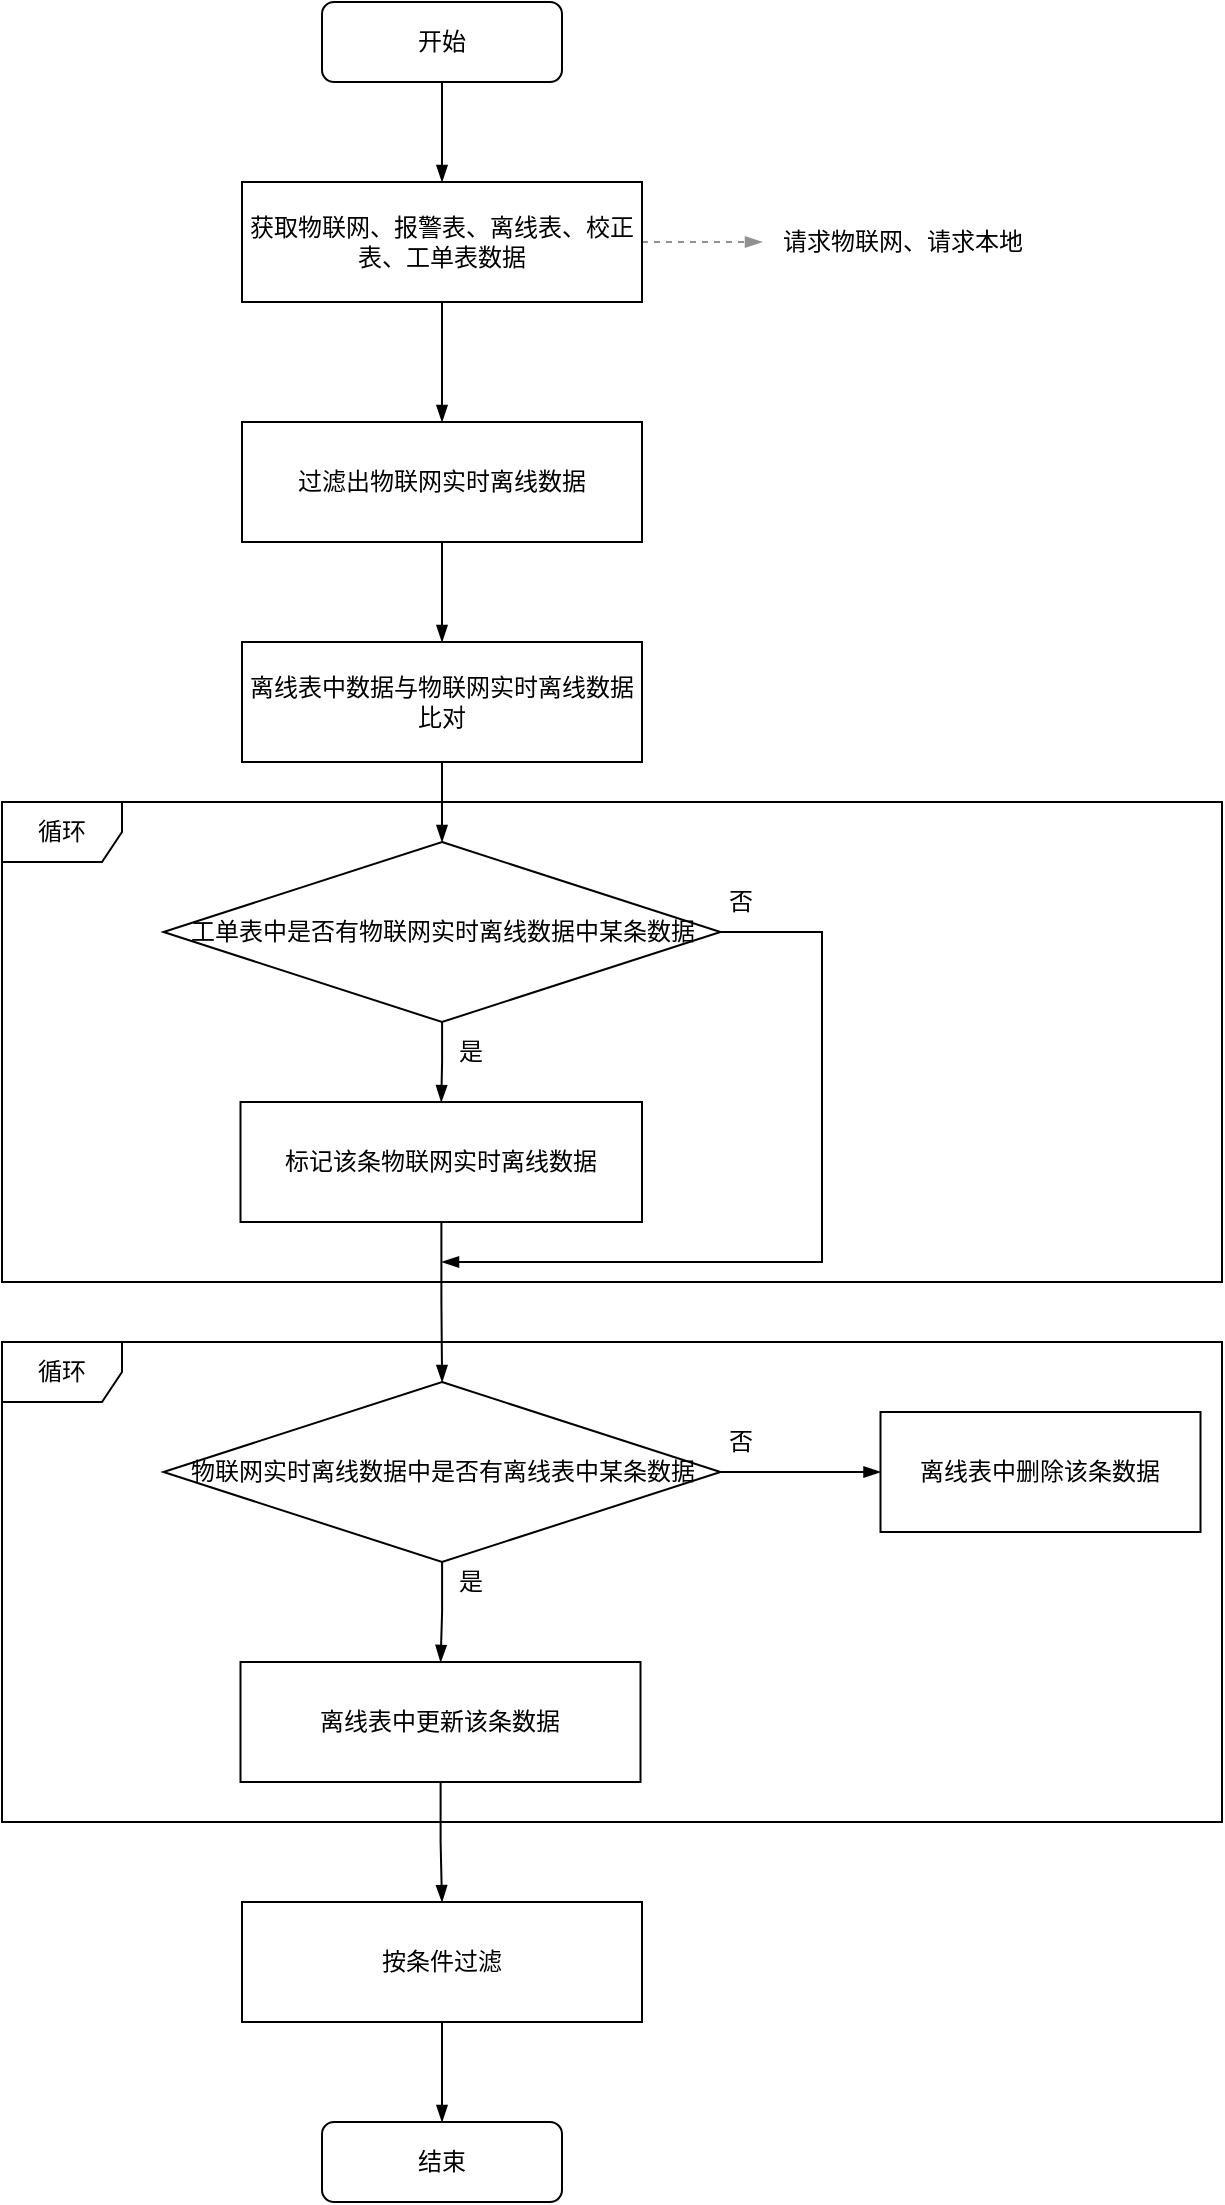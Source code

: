 <mxfile version="14.5.1" type="github">
  <diagram id="C5RBs43oDa-KdzZeNtuy" name="Page-1">
    <mxGraphModel dx="1422" dy="794" grid="1" gridSize="10" guides="1" tooltips="1" connect="1" arrows="1" fold="1" page="1" pageScale="1" pageWidth="827" pageHeight="1169" math="0" shadow="0">
      <root>
        <mxCell id="WIyWlLk6GJQsqaUBKTNV-0" />
        <mxCell id="WIyWlLk6GJQsqaUBKTNV-1" parent="WIyWlLk6GJQsqaUBKTNV-0" />
        <mxCell id="7LXVoBhubQ4y2hg5oTo8-12" style="edgeStyle=orthogonalEdgeStyle;rounded=0;orthogonalLoop=1;jettySize=auto;html=1;endArrow=blockThin;endFill=1;" edge="1" parent="WIyWlLk6GJQsqaUBKTNV-1" source="WIyWlLk6GJQsqaUBKTNV-3" target="7LXVoBhubQ4y2hg5oTo8-3">
          <mxGeometry relative="1" as="geometry" />
        </mxCell>
        <mxCell id="WIyWlLk6GJQsqaUBKTNV-3" value="开始" style="rounded=1;whiteSpace=wrap;html=1;fontSize=12;glass=0;strokeWidth=1;shadow=0;" parent="WIyWlLk6GJQsqaUBKTNV-1" vertex="1">
          <mxGeometry x="360" y="60" width="120" height="40" as="geometry" />
        </mxCell>
        <mxCell id="7LXVoBhubQ4y2hg5oTo8-13" style="edgeStyle=orthogonalEdgeStyle;rounded=0;orthogonalLoop=1;jettySize=auto;html=1;entryX=0.5;entryY=0;entryDx=0;entryDy=0;endArrow=blockThin;endFill=1;" edge="1" parent="WIyWlLk6GJQsqaUBKTNV-1" source="7LXVoBhubQ4y2hg5oTo8-3" target="7LXVoBhubQ4y2hg5oTo8-8">
          <mxGeometry relative="1" as="geometry" />
        </mxCell>
        <mxCell id="7LXVoBhubQ4y2hg5oTo8-39" style="edgeStyle=orthogonalEdgeStyle;rounded=0;orthogonalLoop=1;jettySize=auto;html=1;endArrow=blockThin;endFill=1;dashed=1;strokeColor=#919191;" edge="1" parent="WIyWlLk6GJQsqaUBKTNV-1" source="7LXVoBhubQ4y2hg5oTo8-3" target="7LXVoBhubQ4y2hg5oTo8-38">
          <mxGeometry relative="1" as="geometry" />
        </mxCell>
        <mxCell id="7LXVoBhubQ4y2hg5oTo8-3" value="获取物联网、报警表、离线表、校正表、工单表数据" style="rounded=0;whiteSpace=wrap;html=1;" vertex="1" parent="WIyWlLk6GJQsqaUBKTNV-1">
          <mxGeometry x="320" y="150" width="200" height="60" as="geometry" />
        </mxCell>
        <mxCell id="7LXVoBhubQ4y2hg5oTo8-21" style="edgeStyle=orthogonalEdgeStyle;rounded=0;orthogonalLoop=1;jettySize=auto;html=1;entryX=0.5;entryY=0;entryDx=0;entryDy=0;endArrow=blockThin;endFill=1;" edge="1" parent="WIyWlLk6GJQsqaUBKTNV-1" source="7LXVoBhubQ4y2hg5oTo8-4" target="7LXVoBhubQ4y2hg5oTo8-20">
          <mxGeometry relative="1" as="geometry" />
        </mxCell>
        <mxCell id="7LXVoBhubQ4y2hg5oTo8-4" value="离线表中数据与物联网实时离线数据比对" style="rounded=0;whiteSpace=wrap;html=1;" vertex="1" parent="WIyWlLk6GJQsqaUBKTNV-1">
          <mxGeometry x="320" y="380" width="200" height="60" as="geometry" />
        </mxCell>
        <mxCell id="7LXVoBhubQ4y2hg5oTo8-15" style="edgeStyle=orthogonalEdgeStyle;rounded=0;orthogonalLoop=1;jettySize=auto;html=1;endArrow=blockThin;endFill=1;" edge="1" parent="WIyWlLk6GJQsqaUBKTNV-1" source="7LXVoBhubQ4y2hg5oTo8-6" target="7LXVoBhubQ4y2hg5oTo8-14">
          <mxGeometry relative="1" as="geometry" />
        </mxCell>
        <mxCell id="7LXVoBhubQ4y2hg5oTo8-18" style="edgeStyle=orthogonalEdgeStyle;rounded=0;orthogonalLoop=1;jettySize=auto;html=1;endArrow=blockThin;endFill=1;" edge="1" parent="WIyWlLk6GJQsqaUBKTNV-1" source="7LXVoBhubQ4y2hg5oTo8-6" target="7LXVoBhubQ4y2hg5oTo8-17">
          <mxGeometry relative="1" as="geometry" />
        </mxCell>
        <mxCell id="7LXVoBhubQ4y2hg5oTo8-6" value="物联网实时离线数据中是否有离线表中某条数据" style="rhombus;whiteSpace=wrap;html=1;" vertex="1" parent="WIyWlLk6GJQsqaUBKTNV-1">
          <mxGeometry x="280.75" y="750" width="278.5" height="90" as="geometry" />
        </mxCell>
        <mxCell id="7LXVoBhubQ4y2hg5oTo8-10" style="edgeStyle=orthogonalEdgeStyle;rounded=0;orthogonalLoop=1;jettySize=auto;html=1;entryX=0.5;entryY=0;entryDx=0;entryDy=0;endArrow=blockThin;endFill=1;" edge="1" parent="WIyWlLk6GJQsqaUBKTNV-1" source="7LXVoBhubQ4y2hg5oTo8-8" target="7LXVoBhubQ4y2hg5oTo8-4">
          <mxGeometry relative="1" as="geometry" />
        </mxCell>
        <mxCell id="7LXVoBhubQ4y2hg5oTo8-8" value="过滤出物联网实时离线数据" style="rounded=0;whiteSpace=wrap;html=1;" vertex="1" parent="WIyWlLk6GJQsqaUBKTNV-1">
          <mxGeometry x="320" y="270" width="200" height="60" as="geometry" />
        </mxCell>
        <mxCell id="7LXVoBhubQ4y2hg5oTo8-31" style="edgeStyle=orthogonalEdgeStyle;rounded=0;orthogonalLoop=1;jettySize=auto;html=1;entryX=0.5;entryY=0;entryDx=0;entryDy=0;endArrow=blockThin;endFill=1;" edge="1" parent="WIyWlLk6GJQsqaUBKTNV-1" source="7LXVoBhubQ4y2hg5oTo8-14" target="7LXVoBhubQ4y2hg5oTo8-30">
          <mxGeometry relative="1" as="geometry" />
        </mxCell>
        <mxCell id="7LXVoBhubQ4y2hg5oTo8-14" value="离线表中更新该条数据" style="rounded=0;whiteSpace=wrap;html=1;" vertex="1" parent="WIyWlLk6GJQsqaUBKTNV-1">
          <mxGeometry x="319.25" y="890" width="200" height="60" as="geometry" />
        </mxCell>
        <mxCell id="7LXVoBhubQ4y2hg5oTo8-16" value="是" style="text;html=1;align=center;verticalAlign=middle;resizable=0;points=[];autosize=1;" vertex="1" parent="WIyWlLk6GJQsqaUBKTNV-1">
          <mxGeometry x="419.25" y="840" width="30" height="20" as="geometry" />
        </mxCell>
        <mxCell id="7LXVoBhubQ4y2hg5oTo8-17" value="离线表中删除该条数据" style="rounded=0;whiteSpace=wrap;html=1;" vertex="1" parent="WIyWlLk6GJQsqaUBKTNV-1">
          <mxGeometry x="639.25" y="765" width="160" height="60" as="geometry" />
        </mxCell>
        <mxCell id="7LXVoBhubQ4y2hg5oTo8-19" value="否" style="text;html=1;align=center;verticalAlign=middle;resizable=0;points=[];autosize=1;" vertex="1" parent="WIyWlLk6GJQsqaUBKTNV-1">
          <mxGeometry x="554.25" y="770" width="30" height="20" as="geometry" />
        </mxCell>
        <mxCell id="7LXVoBhubQ4y2hg5oTo8-25" style="edgeStyle=orthogonalEdgeStyle;rounded=0;orthogonalLoop=1;jettySize=auto;html=1;entryX=0.5;entryY=0;entryDx=0;entryDy=0;endArrow=blockThin;endFill=1;" edge="1" parent="WIyWlLk6GJQsqaUBKTNV-1" source="7LXVoBhubQ4y2hg5oTo8-20" target="7LXVoBhubQ4y2hg5oTo8-22">
          <mxGeometry relative="1" as="geometry" />
        </mxCell>
        <mxCell id="7LXVoBhubQ4y2hg5oTo8-28" style="edgeStyle=orthogonalEdgeStyle;rounded=0;orthogonalLoop=1;jettySize=auto;html=1;endArrow=blockThin;endFill=1;" edge="1" parent="WIyWlLk6GJQsqaUBKTNV-1" source="7LXVoBhubQ4y2hg5oTo8-20">
          <mxGeometry relative="1" as="geometry">
            <mxPoint x="420" y="690" as="targetPoint" />
            <Array as="points">
              <mxPoint x="610" y="525" />
              <mxPoint x="610" y="690" />
            </Array>
          </mxGeometry>
        </mxCell>
        <mxCell id="7LXVoBhubQ4y2hg5oTo8-20" value="工单表中是否有物联网实时离线数据中某条数据" style="rhombus;whiteSpace=wrap;html=1;" vertex="1" parent="WIyWlLk6GJQsqaUBKTNV-1">
          <mxGeometry x="280.75" y="480" width="278.5" height="90" as="geometry" />
        </mxCell>
        <mxCell id="7LXVoBhubQ4y2hg5oTo8-26" style="edgeStyle=orthogonalEdgeStyle;rounded=0;orthogonalLoop=1;jettySize=auto;html=1;endArrow=blockThin;endFill=1;" edge="1" parent="WIyWlLk6GJQsqaUBKTNV-1" source="7LXVoBhubQ4y2hg5oTo8-22" target="7LXVoBhubQ4y2hg5oTo8-6">
          <mxGeometry relative="1" as="geometry" />
        </mxCell>
        <mxCell id="7LXVoBhubQ4y2hg5oTo8-22" value="标记该条物联网实时离线数据" style="rounded=0;whiteSpace=wrap;html=1;" vertex="1" parent="WIyWlLk6GJQsqaUBKTNV-1">
          <mxGeometry x="319.25" y="610" width="200.75" height="60" as="geometry" />
        </mxCell>
        <mxCell id="7LXVoBhubQ4y2hg5oTo8-24" value="否" style="text;html=1;align=center;verticalAlign=middle;resizable=0;points=[];autosize=1;" vertex="1" parent="WIyWlLk6GJQsqaUBKTNV-1">
          <mxGeometry x="554.25" y="500" width="30" height="20" as="geometry" />
        </mxCell>
        <mxCell id="7LXVoBhubQ4y2hg5oTo8-27" value="是" style="text;html=1;align=center;verticalAlign=middle;resizable=0;points=[];autosize=1;" vertex="1" parent="WIyWlLk6GJQsqaUBKTNV-1">
          <mxGeometry x="419.25" y="575" width="30" height="20" as="geometry" />
        </mxCell>
        <mxCell id="7LXVoBhubQ4y2hg5oTo8-29" value="循环" style="shape=umlFrame;whiteSpace=wrap;html=1;" vertex="1" parent="WIyWlLk6GJQsqaUBKTNV-1">
          <mxGeometry x="200" y="460" width="610" height="240" as="geometry" />
        </mxCell>
        <mxCell id="7LXVoBhubQ4y2hg5oTo8-37" style="edgeStyle=orthogonalEdgeStyle;rounded=0;orthogonalLoop=1;jettySize=auto;html=1;entryX=0.5;entryY=0;entryDx=0;entryDy=0;endArrow=blockThin;endFill=1;" edge="1" parent="WIyWlLk6GJQsqaUBKTNV-1" source="7LXVoBhubQ4y2hg5oTo8-30" target="7LXVoBhubQ4y2hg5oTo8-36">
          <mxGeometry relative="1" as="geometry" />
        </mxCell>
        <mxCell id="7LXVoBhubQ4y2hg5oTo8-30" value="按条件过滤" style="rounded=0;whiteSpace=wrap;html=1;" vertex="1" parent="WIyWlLk6GJQsqaUBKTNV-1">
          <mxGeometry x="320" y="1010" width="200" height="60" as="geometry" />
        </mxCell>
        <mxCell id="7LXVoBhubQ4y2hg5oTo8-35" value="循环" style="shape=umlFrame;whiteSpace=wrap;html=1;" vertex="1" parent="WIyWlLk6GJQsqaUBKTNV-1">
          <mxGeometry x="200" y="730" width="610" height="240" as="geometry" />
        </mxCell>
        <mxCell id="7LXVoBhubQ4y2hg5oTo8-36" value="结束" style="rounded=1;whiteSpace=wrap;html=1;fontSize=12;glass=0;strokeWidth=1;shadow=0;" vertex="1" parent="WIyWlLk6GJQsqaUBKTNV-1">
          <mxGeometry x="360" y="1120" width="120" height="40" as="geometry" />
        </mxCell>
        <mxCell id="7LXVoBhubQ4y2hg5oTo8-38" value="请求物联网、请求本地" style="text;html=1;align=center;verticalAlign=middle;resizable=0;points=[];autosize=1;" vertex="1" parent="WIyWlLk6GJQsqaUBKTNV-1">
          <mxGeometry x="580" y="170" width="140" height="20" as="geometry" />
        </mxCell>
      </root>
    </mxGraphModel>
  </diagram>
</mxfile>
